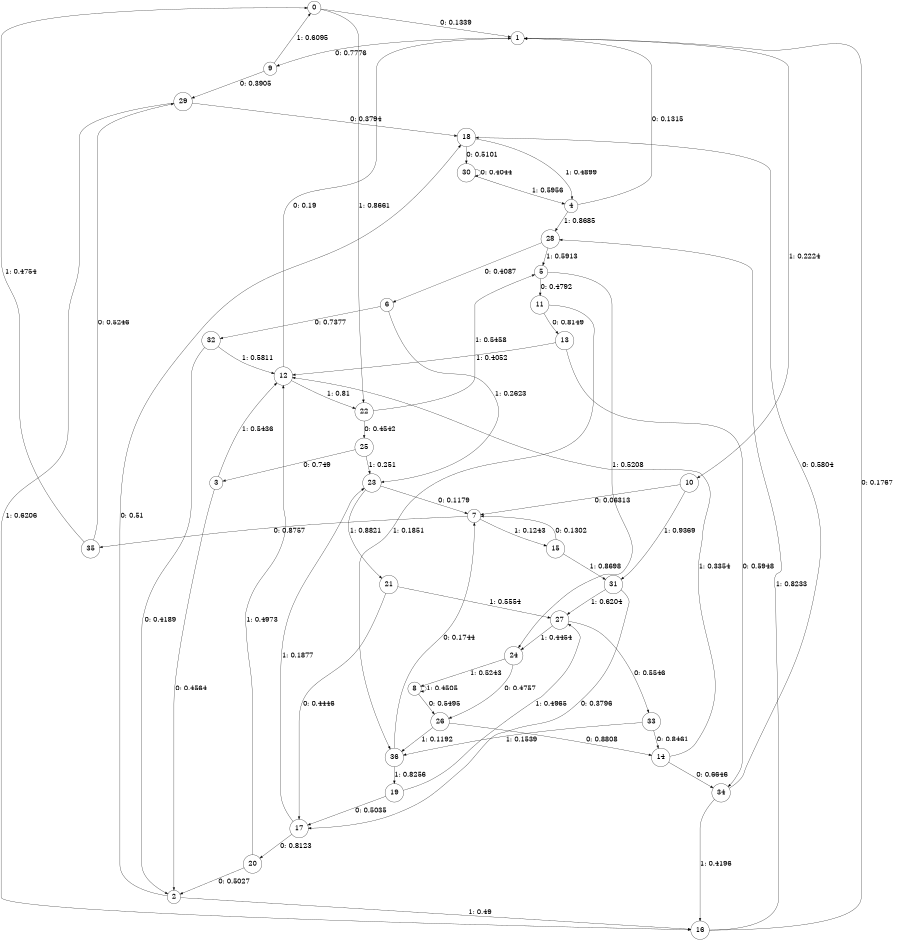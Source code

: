 digraph "ch1concat_phase3_L7" {
size = "6,8.5";
ratio = "fill";
node [shape = circle];
node [fontsize = 24];
edge [fontsize = 24];
0 -> 1 [label = "0: 0.1339   "];
0 -> 22 [label = "1: 0.8661   "];
1 -> 9 [label = "0: 0.7776   "];
1 -> 10 [label = "1: 0.2224   "];
2 -> 18 [label = "0: 0.51     "];
2 -> 16 [label = "1: 0.49     "];
3 -> 2 [label = "0: 0.4564   "];
3 -> 12 [label = "1: 0.5436   "];
4 -> 1 [label = "0: 0.1315   "];
4 -> 28 [label = "1: 0.8685   "];
5 -> 11 [label = "0: 0.4792   "];
5 -> 24 [label = "1: 0.5208   "];
6 -> 32 [label = "0: 0.7377   "];
6 -> 23 [label = "1: 0.2623   "];
7 -> 35 [label = "0: 0.8757   "];
7 -> 15 [label = "1: 0.1243   "];
8 -> 26 [label = "0: 0.5495   "];
8 -> 8 [label = "1: 0.4505   "];
9 -> 29 [label = "0: 0.3905   "];
9 -> 0 [label = "1: 0.6095   "];
10 -> 7 [label = "0: 0.06313  "];
10 -> 31 [label = "1: 0.9369   "];
11 -> 13 [label = "0: 0.8149   "];
11 -> 36 [label = "1: 0.1851   "];
12 -> 1 [label = "0: 0.19     "];
12 -> 22 [label = "1: 0.81     "];
13 -> 34 [label = "0: 0.5948   "];
13 -> 12 [label = "1: 0.4052   "];
14 -> 34 [label = "0: 0.6646   "];
14 -> 12 [label = "1: 0.3354   "];
15 -> 7 [label = "0: 0.1302   "];
15 -> 31 [label = "1: 0.8698   "];
16 -> 1 [label = "0: 0.1767   "];
16 -> 28 [label = "1: 0.8233   "];
17 -> 20 [label = "0: 0.8123   "];
17 -> 23 [label = "1: 0.1877   "];
18 -> 30 [label = "0: 0.5101   "];
18 -> 4 [label = "1: 0.4899   "];
19 -> 17 [label = "0: 0.5035   "];
19 -> 27 [label = "1: 0.4965   "];
20 -> 2 [label = "0: 0.5027   "];
20 -> 12 [label = "1: 0.4973   "];
21 -> 17 [label = "0: 0.4446   "];
21 -> 27 [label = "1: 0.5554   "];
22 -> 25 [label = "0: 0.4542   "];
22 -> 5 [label = "1: 0.5458   "];
23 -> 7 [label = "0: 0.1179   "];
23 -> 21 [label = "1: 0.8821   "];
24 -> 26 [label = "0: 0.4757   "];
24 -> 8 [label = "1: 0.5243   "];
25 -> 3 [label = "0: 0.749    "];
25 -> 23 [label = "1: 0.251    "];
26 -> 14 [label = "0: 0.8808   "];
26 -> 36 [label = "1: 0.1192   "];
27 -> 33 [label = "0: 0.5546   "];
27 -> 24 [label = "1: 0.4454   "];
28 -> 6 [label = "0: 0.4087   "];
28 -> 5 [label = "1: 0.5913   "];
29 -> 18 [label = "0: 0.3794   "];
29 -> 16 [label = "1: 0.6206   "];
30 -> 30 [label = "0: 0.4044   "];
30 -> 4 [label = "1: 0.5956   "];
31 -> 17 [label = "0: 0.3796   "];
31 -> 27 [label = "1: 0.6204   "];
32 -> 2 [label = "0: 0.4189   "];
32 -> 12 [label = "1: 0.5811   "];
33 -> 14 [label = "0: 0.8461   "];
33 -> 36 [label = "1: 0.1539   "];
34 -> 18 [label = "0: 0.5804   "];
34 -> 16 [label = "1: 0.4196   "];
35 -> 29 [label = "0: 0.5246   "];
35 -> 0 [label = "1: 0.4754   "];
36 -> 7 [label = "0: 0.1744   "];
36 -> 19 [label = "1: 0.8256   "];
}